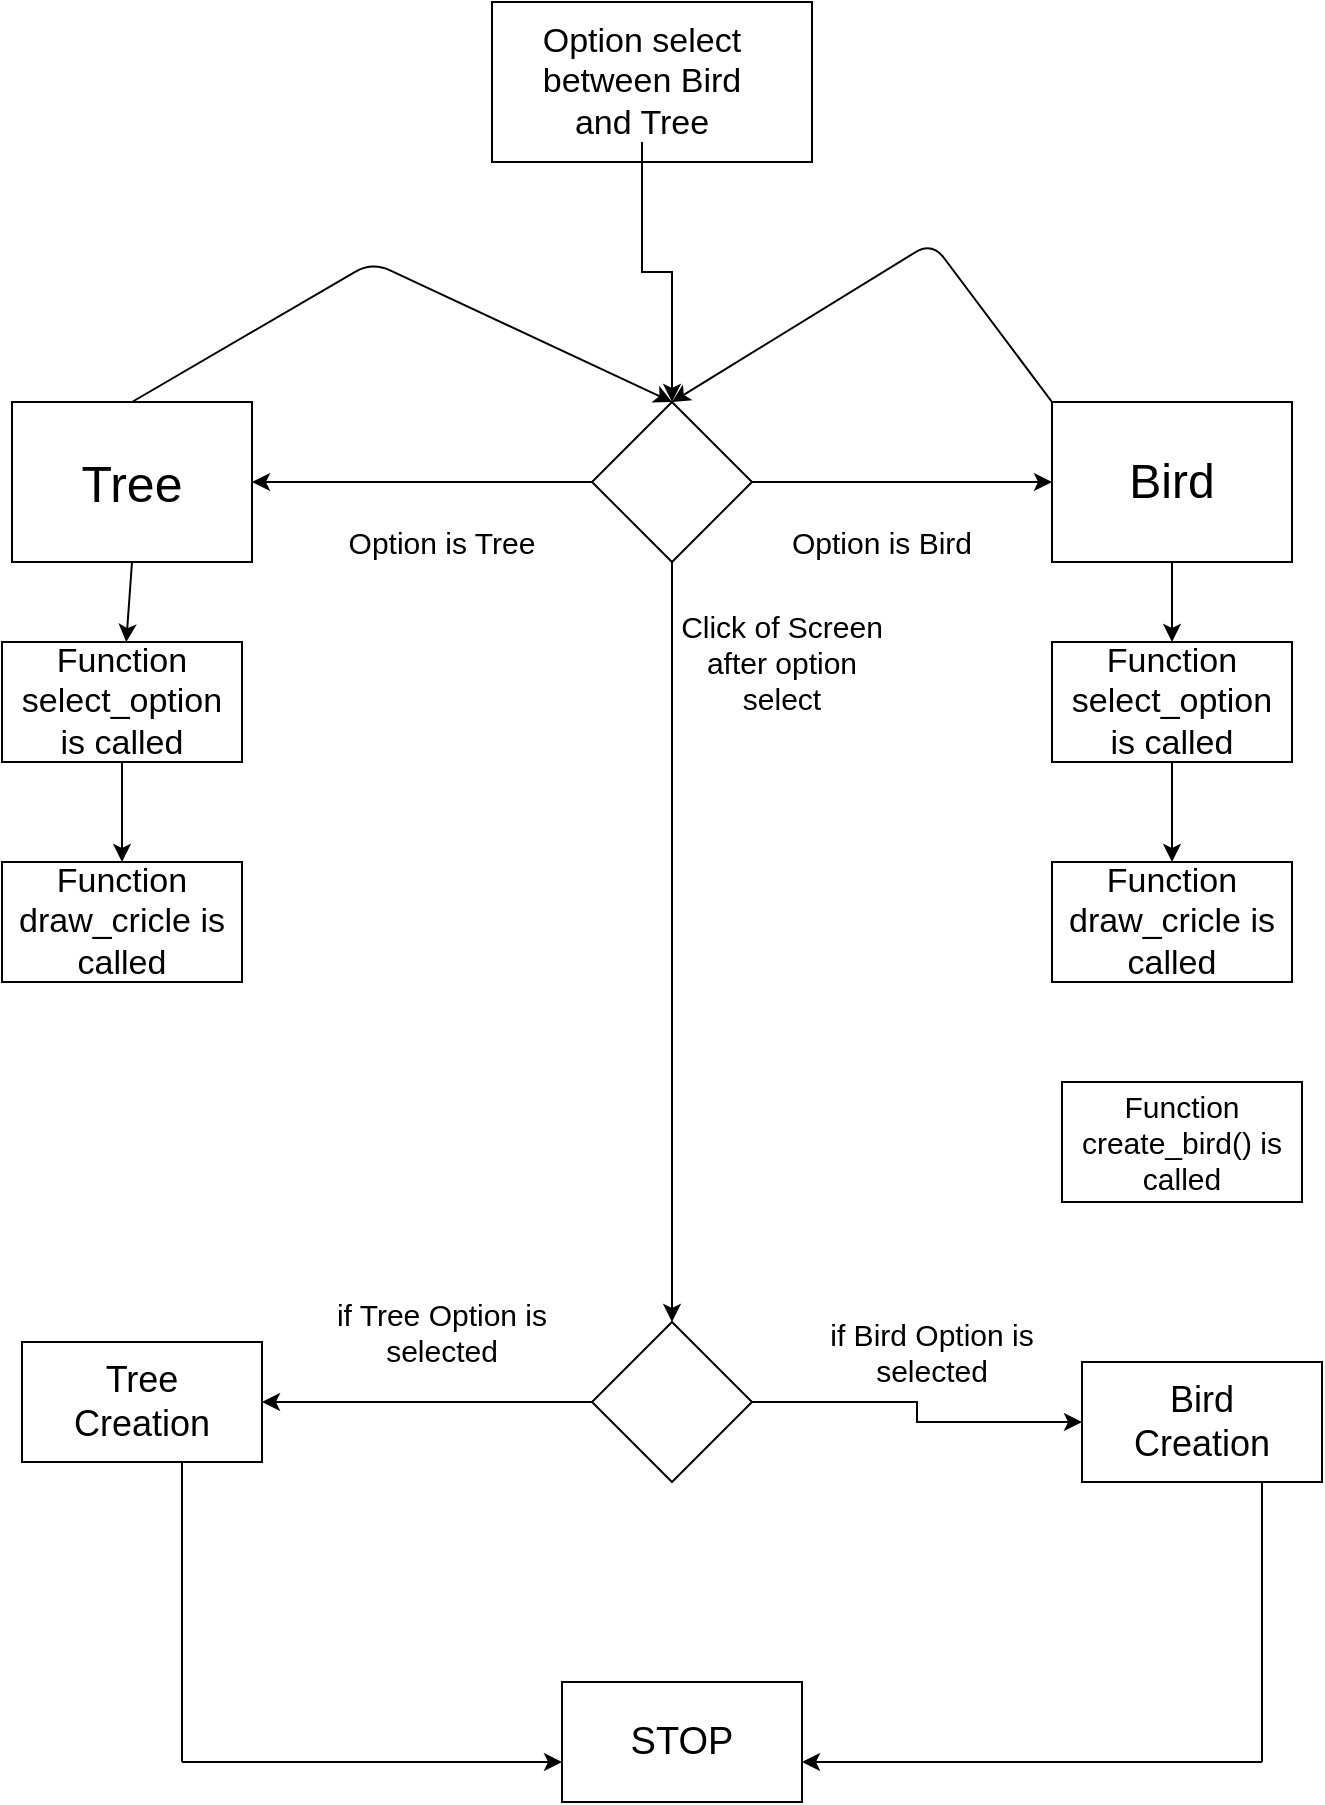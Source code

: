 <mxfile version="13.0.4" type="device"><diagram id="dFPkvhCINtKlUFfPXNS1" name="Page-1"><mxGraphModel dx="1422" dy="832" grid="1" gridSize="10" guides="1" tooltips="1" connect="1" arrows="1" fold="1" page="1" pageScale="1" pageWidth="850" pageHeight="1100" math="0" shadow="0"><root><mxCell id="0"/><mxCell id="1" parent="0"/><mxCell id="dJzRhPN4NP5OSKqjNtXe-1" value="" style="rounded=0;whiteSpace=wrap;html=1;" parent="1" vertex="1"><mxGeometry x="360" y="40" width="160" height="80" as="geometry"/></mxCell><mxCell id="dJzRhPN4NP5OSKqjNtXe-3" style="edgeStyle=orthogonalEdgeStyle;rounded=0;orthogonalLoop=1;jettySize=auto;html=1;exitX=0.5;exitY=1;exitDx=0;exitDy=0;" parent="1" source="dJzRhPN4NP5OSKqjNtXe-1" target="dJzRhPN4NP5OSKqjNtXe-1" edge="1"><mxGeometry relative="1" as="geometry"/></mxCell><mxCell id="dJzRhPN4NP5OSKqjNtXe-39" style="edgeStyle=orthogonalEdgeStyle;rounded=0;orthogonalLoop=1;jettySize=auto;html=1;entryX=0.5;entryY=0;entryDx=0;entryDy=0;" parent="1" source="dJzRhPN4NP5OSKqjNtXe-7" target="dJzRhPN4NP5OSKqjNtXe-9" edge="1"><mxGeometry relative="1" as="geometry"/></mxCell><mxCell id="dJzRhPN4NP5OSKqjNtXe-7" value="&lt;font style=&quot;font-size: 17px&quot;&gt;Option select between Bird and Tree&lt;/font&gt;" style="text;html=1;strokeColor=none;fillColor=none;align=center;verticalAlign=middle;whiteSpace=wrap;rounded=0;" parent="1" vertex="1"><mxGeometry x="370" y="50" width="130" height="60" as="geometry"/></mxCell><mxCell id="dJzRhPN4NP5OSKqjNtXe-8" value="" style="rounded=0;whiteSpace=wrap;html=1;" parent="1" vertex="1"><mxGeometry x="120" y="240" width="120" height="80" as="geometry"/></mxCell><mxCell id="dJzRhPN4NP5OSKqjNtXe-12" style="edgeStyle=orthogonalEdgeStyle;rounded=0;orthogonalLoop=1;jettySize=auto;html=1;entryX=1;entryY=0.5;entryDx=0;entryDy=0;" parent="1" source="dJzRhPN4NP5OSKqjNtXe-9" target="dJzRhPN4NP5OSKqjNtXe-8" edge="1"><mxGeometry relative="1" as="geometry"/></mxCell><mxCell id="dJzRhPN4NP5OSKqjNtXe-13" style="edgeStyle=orthogonalEdgeStyle;rounded=0;orthogonalLoop=1;jettySize=auto;html=1;entryX=0;entryY=0.5;entryDx=0;entryDy=0;" parent="1" source="dJzRhPN4NP5OSKqjNtXe-9" target="dJzRhPN4NP5OSKqjNtXe-11" edge="1"><mxGeometry relative="1" as="geometry"/></mxCell><mxCell id="dJzRhPN4NP5OSKqjNtXe-19" style="edgeStyle=orthogonalEdgeStyle;rounded=0;orthogonalLoop=1;jettySize=auto;html=1;entryX=0.5;entryY=0;entryDx=0;entryDy=0;" parent="1" source="dJzRhPN4NP5OSKqjNtXe-9" target="dJzRhPN4NP5OSKqjNtXe-18" edge="1"><mxGeometry relative="1" as="geometry"/></mxCell><mxCell id="dJzRhPN4NP5OSKqjNtXe-9" value="" style="rhombus;whiteSpace=wrap;html=1;" parent="1" vertex="1"><mxGeometry x="410" y="240" width="80" height="80" as="geometry"/></mxCell><mxCell id="dJzRhPN4NP5OSKqjNtXe-11" value="" style="rounded=0;whiteSpace=wrap;html=1;" parent="1" vertex="1"><mxGeometry x="640" y="240" width="120" height="80" as="geometry"/></mxCell><mxCell id="dJzRhPN4NP5OSKqjNtXe-16" value="&lt;span style=&quot;font-size: 25px&quot;&gt;Tree&lt;/span&gt;" style="text;html=1;strokeColor=none;fillColor=none;align=center;verticalAlign=middle;whiteSpace=wrap;rounded=0;" parent="1" vertex="1"><mxGeometry x="120" y="240" width="120" height="80" as="geometry"/></mxCell><mxCell id="dJzRhPN4NP5OSKqjNtXe-17" value="&lt;font style=&quot;font-size: 24px&quot;&gt;Bird&lt;/font&gt;" style="text;html=1;strokeColor=none;fillColor=none;align=center;verticalAlign=middle;whiteSpace=wrap;rounded=0;" parent="1" vertex="1"><mxGeometry x="640" y="240" width="120" height="80" as="geometry"/></mxCell><mxCell id="dJzRhPN4NP5OSKqjNtXe-25" style="edgeStyle=orthogonalEdgeStyle;rounded=0;orthogonalLoop=1;jettySize=auto;html=1;" parent="1" source="dJzRhPN4NP5OSKqjNtXe-18" target="dJzRhPN4NP5OSKqjNtXe-24" edge="1"><mxGeometry relative="1" as="geometry"/></mxCell><mxCell id="dJzRhPN4NP5OSKqjNtXe-26" style="edgeStyle=orthogonalEdgeStyle;rounded=0;orthogonalLoop=1;jettySize=auto;html=1;entryX=1;entryY=0.5;entryDx=0;entryDy=0;" parent="1" source="dJzRhPN4NP5OSKqjNtXe-18" target="dJzRhPN4NP5OSKqjNtXe-23" edge="1"><mxGeometry relative="1" as="geometry"/></mxCell><mxCell id="dJzRhPN4NP5OSKqjNtXe-18" value="" style="rhombus;whiteSpace=wrap;html=1;" parent="1" vertex="1"><mxGeometry x="410" y="700" width="80" height="80" as="geometry"/></mxCell><mxCell id="dJzRhPN4NP5OSKqjNtXe-23" value="" style="rounded=0;whiteSpace=wrap;html=1;" parent="1" vertex="1"><mxGeometry x="125" y="710" width="120" height="60" as="geometry"/></mxCell><mxCell id="dJzRhPN4NP5OSKqjNtXe-24" value="" style="rounded=0;whiteSpace=wrap;html=1;" parent="1" vertex="1"><mxGeometry x="655" y="720" width="120" height="60" as="geometry"/></mxCell><mxCell id="dJzRhPN4NP5OSKqjNtXe-27" value="&lt;font style=&quot;font-size: 18px&quot;&gt;Tree Creation&lt;/font&gt;" style="text;html=1;strokeColor=none;fillColor=none;align=center;verticalAlign=middle;whiteSpace=wrap;rounded=0;" parent="1" vertex="1"><mxGeometry x="135" y="720" width="100" height="40" as="geometry"/></mxCell><mxCell id="dJzRhPN4NP5OSKqjNtXe-28" value="&lt;font style=&quot;font-size: 18px&quot;&gt;Bird Creation&lt;/font&gt;" style="text;html=1;strokeColor=none;fillColor=none;align=center;verticalAlign=middle;whiteSpace=wrap;rounded=0;" parent="1" vertex="1"><mxGeometry x="665" y="730" width="100" height="40" as="geometry"/></mxCell><mxCell id="dJzRhPN4NP5OSKqjNtXe-29" value="" style="rounded=0;whiteSpace=wrap;html=1;" parent="1" vertex="1"><mxGeometry x="395" y="880" width="120" height="60" as="geometry"/></mxCell><mxCell id="dJzRhPN4NP5OSKqjNtXe-30" value="&lt;font style=&quot;font-size: 19px&quot;&gt;STOP&lt;/font&gt;" style="text;html=1;strokeColor=none;fillColor=none;align=center;verticalAlign=middle;whiteSpace=wrap;rounded=0;" parent="1" vertex="1"><mxGeometry x="395" y="890" width="120" height="40" as="geometry"/></mxCell><mxCell id="dJzRhPN4NP5OSKqjNtXe-33" value="" style="endArrow=none;html=1;" parent="1" edge="1"><mxGeometry width="50" height="50" relative="1" as="geometry"><mxPoint x="205" y="920" as="sourcePoint"/><mxPoint x="205" y="770" as="targetPoint"/></mxGeometry></mxCell><mxCell id="dJzRhPN4NP5OSKqjNtXe-34" value="" style="endArrow=classic;html=1;entryX=0;entryY=0.75;entryDx=0;entryDy=0;" parent="1" target="dJzRhPN4NP5OSKqjNtXe-30" edge="1"><mxGeometry width="50" height="50" relative="1" as="geometry"><mxPoint x="205" y="920" as="sourcePoint"/><mxPoint x="285" y="990" as="targetPoint"/></mxGeometry></mxCell><mxCell id="dJzRhPN4NP5OSKqjNtXe-35" value="" style="endArrow=none;html=1;" parent="1" edge="1"><mxGeometry width="50" height="50" relative="1" as="geometry"><mxPoint x="745" y="920" as="sourcePoint"/><mxPoint x="745" y="780" as="targetPoint"/></mxGeometry></mxCell><mxCell id="dJzRhPN4NP5OSKqjNtXe-36" value="" style="endArrow=classic;html=1;entryX=1;entryY=0.75;entryDx=0;entryDy=0;" parent="1" target="dJzRhPN4NP5OSKqjNtXe-30" edge="1"><mxGeometry width="50" height="50" relative="1" as="geometry"><mxPoint x="745" y="920" as="sourcePoint"/><mxPoint x="795" y="870" as="targetPoint"/></mxGeometry></mxCell><mxCell id="dJzRhPN4NP5OSKqjNtXe-37" value="" style="endArrow=classic;html=1;entryX=0.5;entryY=0;entryDx=0;entryDy=0;exitX=0.5;exitY=0;exitDx=0;exitDy=0;" parent="1" source="dJzRhPN4NP5OSKqjNtXe-16" target="dJzRhPN4NP5OSKqjNtXe-9" edge="1"><mxGeometry width="50" height="50" relative="1" as="geometry"><mxPoint x="320" y="240" as="sourcePoint"/><mxPoint x="370" y="190" as="targetPoint"/><Array as="points"><mxPoint x="300" y="170"/></Array></mxGeometry></mxCell><mxCell id="dJzRhPN4NP5OSKqjNtXe-38" value="" style="endArrow=classic;html=1;exitX=0;exitY=0;exitDx=0;exitDy=0;" parent="1" source="dJzRhPN4NP5OSKqjNtXe-17" edge="1"><mxGeometry width="50" height="50" relative="1" as="geometry"><mxPoint x="380" y="550" as="sourcePoint"/><mxPoint x="450" y="240" as="targetPoint"/><Array as="points"><mxPoint x="580" y="160"/></Array></mxGeometry></mxCell><mxCell id="dJzRhPN4NP5OSKqjNtXe-40" value="&lt;span style=&quot;font-size: 15px&quot;&gt;if Tree Option is selected&lt;/span&gt;" style="text;html=1;strokeColor=none;fillColor=none;align=center;verticalAlign=middle;whiteSpace=wrap;rounded=0;" parent="1" vertex="1"><mxGeometry x="275" y="680" width="120" height="50" as="geometry"/></mxCell><mxCell id="dJzRhPN4NP5OSKqjNtXe-41" value="&lt;span style=&quot;font-size: 15px&quot;&gt;if Bird Option is selected&lt;/span&gt;" style="text;html=1;strokeColor=none;fillColor=none;align=center;verticalAlign=middle;whiteSpace=wrap;rounded=0;" parent="1" vertex="1"><mxGeometry x="520" y="690" width="120" height="50" as="geometry"/></mxCell><mxCell id="dJzRhPN4NP5OSKqjNtXe-42" value="&lt;font style=&quot;font-size: 15px&quot;&gt;Option is Tree&lt;/font&gt;" style="text;html=1;strokeColor=none;fillColor=none;align=center;verticalAlign=middle;whiteSpace=wrap;rounded=0;" parent="1" vertex="1"><mxGeometry x="280" y="300" width="110" height="20" as="geometry"/></mxCell><mxCell id="dJzRhPN4NP5OSKqjNtXe-43" value="&lt;font style=&quot;font-size: 15px&quot;&gt;Option is Bird&lt;/font&gt;" style="text;html=1;strokeColor=none;fillColor=none;align=center;verticalAlign=middle;whiteSpace=wrap;rounded=0;" parent="1" vertex="1"><mxGeometry x="500" y="300" width="110" height="20" as="geometry"/></mxCell><mxCell id="dJzRhPN4NP5OSKqjNtXe-45" value="&lt;span style=&quot;font-size: 15px&quot;&gt;Click of Screen after option select&lt;/span&gt;" style="text;html=1;strokeColor=none;fillColor=none;align=center;verticalAlign=middle;whiteSpace=wrap;rounded=0;" parent="1" vertex="1"><mxGeometry x="450" y="360" width="110" height="20" as="geometry"/></mxCell><mxCell id="dJzRhPN4NP5OSKqjNtXe-47" value="" style="rounded=0;whiteSpace=wrap;html=1;" parent="1" vertex="1"><mxGeometry x="115" y="360" width="120" height="60" as="geometry"/></mxCell><mxCell id="dJzRhPN4NP5OSKqjNtXe-48" value="" style="rounded=0;whiteSpace=wrap;html=1;" parent="1" vertex="1"><mxGeometry x="115" y="470" width="120" height="60" as="geometry"/></mxCell><mxCell id="dJzRhPN4NP5OSKqjNtXe-50" value="&lt;font style=&quot;font-size: 17px&quot;&gt;Function select_option is called&lt;/font&gt;" style="text;html=1;strokeColor=none;fillColor=none;align=center;verticalAlign=middle;whiteSpace=wrap;rounded=0;" parent="1" vertex="1"><mxGeometry x="120" y="360" width="110" height="60" as="geometry"/></mxCell><mxCell id="dJzRhPN4NP5OSKqjNtXe-51" value="&lt;span style=&quot;font-size: 17px&quot;&gt;Function draw_cricle is called&lt;/span&gt;" style="text;html=1;strokeColor=none;fillColor=none;align=center;verticalAlign=middle;whiteSpace=wrap;rounded=0;" parent="1" vertex="1"><mxGeometry x="120" y="470" width="110" height="60" as="geometry"/></mxCell><mxCell id="dJzRhPN4NP5OSKqjNtXe-52" value="" style="endArrow=classic;html=1;exitX=0.5;exitY=1;exitDx=0;exitDy=0;" parent="1" source="dJzRhPN4NP5OSKqjNtXe-16" target="dJzRhPN4NP5OSKqjNtXe-50" edge="1"><mxGeometry width="50" height="50" relative="1" as="geometry"><mxPoint x="310" y="620" as="sourcePoint"/><mxPoint x="360" y="570" as="targetPoint"/></mxGeometry></mxCell><mxCell id="dJzRhPN4NP5OSKqjNtXe-54" value="" style="endArrow=classic;html=1;exitX=0.5;exitY=1;exitDx=0;exitDy=0;" parent="1" source="dJzRhPN4NP5OSKqjNtXe-50" target="dJzRhPN4NP5OSKqjNtXe-51" edge="1"><mxGeometry width="50" height="50" relative="1" as="geometry"><mxPoint x="310" y="620" as="sourcePoint"/><mxPoint x="360" y="570" as="targetPoint"/></mxGeometry></mxCell><mxCell id="dJzRhPN4NP5OSKqjNtXe-61" value="" style="rounded=0;whiteSpace=wrap;html=1;" parent="1" vertex="1"><mxGeometry x="640" y="360" width="120" height="60" as="geometry"/></mxCell><mxCell id="dJzRhPN4NP5OSKqjNtXe-62" value="" style="rounded=0;whiteSpace=wrap;html=1;" parent="1" vertex="1"><mxGeometry x="640" y="470" width="120" height="60" as="geometry"/></mxCell><mxCell id="dJzRhPN4NP5OSKqjNtXe-63" value="&lt;font style=&quot;font-size: 17px&quot;&gt;Function select_option is called&lt;/font&gt;" style="text;html=1;strokeColor=none;fillColor=none;align=center;verticalAlign=middle;whiteSpace=wrap;rounded=0;" parent="1" vertex="1"><mxGeometry x="645" y="360" width="110" height="60" as="geometry"/></mxCell><mxCell id="dJzRhPN4NP5OSKqjNtXe-64" value="&lt;span style=&quot;font-size: 17px&quot;&gt;Function draw_cricle is called&lt;/span&gt;" style="text;html=1;strokeColor=none;fillColor=none;align=center;verticalAlign=middle;whiteSpace=wrap;rounded=0;" parent="1" vertex="1"><mxGeometry x="645" y="470" width="110" height="60" as="geometry"/></mxCell><mxCell id="dJzRhPN4NP5OSKqjNtXe-65" value="" style="endArrow=classic;html=1;exitX=0.5;exitY=1;exitDx=0;exitDy=0;" parent="1" source="dJzRhPN4NP5OSKqjNtXe-63" target="dJzRhPN4NP5OSKqjNtXe-64" edge="1"><mxGeometry width="50" height="50" relative="1" as="geometry"><mxPoint x="835" y="620" as="sourcePoint"/><mxPoint x="885" y="570" as="targetPoint"/></mxGeometry></mxCell><mxCell id="dJzRhPN4NP5OSKqjNtXe-67" value="" style="endArrow=classic;html=1;exitX=0.5;exitY=1;exitDx=0;exitDy=0;" parent="1" source="dJzRhPN4NP5OSKqjNtXe-17" target="dJzRhPN4NP5OSKqjNtXe-63" edge="1"><mxGeometry width="50" height="50" relative="1" as="geometry"><mxPoint x="310" y="620" as="sourcePoint"/><mxPoint x="360" y="570" as="targetPoint"/></mxGeometry></mxCell><mxCell id="NkNNMlgP3fG88msb_DlG-1" value="" style="rounded=0;whiteSpace=wrap;html=1;" vertex="1" parent="1"><mxGeometry x="645" y="580" width="120" height="60" as="geometry"/></mxCell><mxCell id="NkNNMlgP3fG88msb_DlG-3" value="&lt;font style=&quot;font-size: 15px&quot;&gt;Function create_bird() is called&lt;/font&gt;" style="text;html=1;strokeColor=none;fillColor=none;align=center;verticalAlign=middle;whiteSpace=wrap;rounded=0;" vertex="1" parent="1"><mxGeometry x="650" y="580" width="110" height="60" as="geometry"/></mxCell></root></mxGraphModel></diagram></mxfile>
